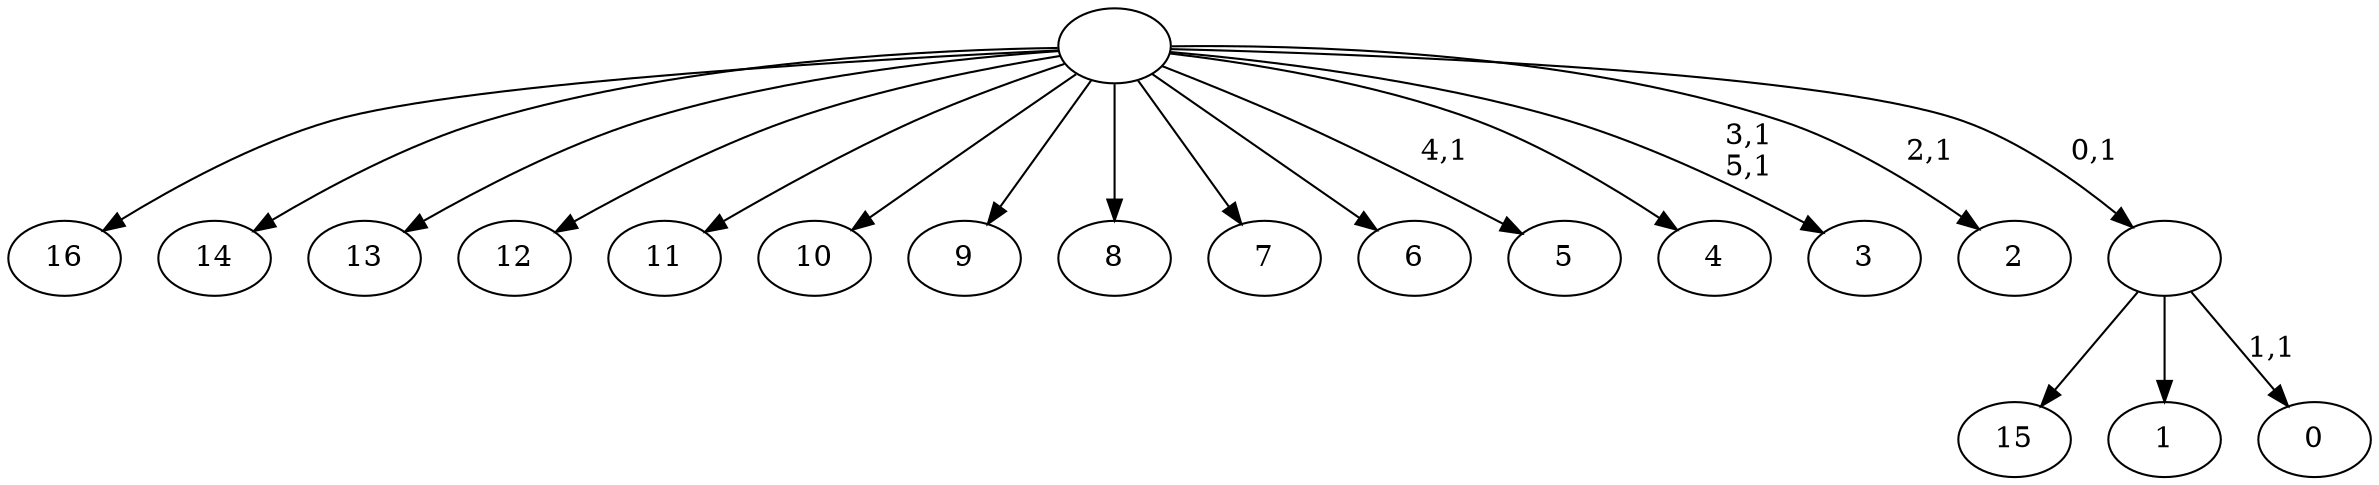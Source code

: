digraph T {
	23 [label="16"]
	22 [label="15"]
	21 [label="14"]
	20 [label="13"]
	19 [label="12"]
	18 [label="11"]
	17 [label="10"]
	16 [label="9"]
	15 [label="8"]
	14 [label="7"]
	13 [label="6"]
	12 [label="5"]
	10 [label="4"]
	9 [label="3"]
	6 [label="2"]
	4 [label="1"]
	3 [label="0"]
	1 [label=""]
	0 [label=""]
	1 -> 3 [label="1,1"]
	1 -> 22 [label=""]
	1 -> 4 [label=""]
	0 -> 6 [label="2,1"]
	0 -> 9 [label="3,1\n5,1"]
	0 -> 12 [label="4,1"]
	0 -> 23 [label=""]
	0 -> 21 [label=""]
	0 -> 20 [label=""]
	0 -> 19 [label=""]
	0 -> 18 [label=""]
	0 -> 17 [label=""]
	0 -> 16 [label=""]
	0 -> 15 [label=""]
	0 -> 14 [label=""]
	0 -> 13 [label=""]
	0 -> 10 [label=""]
	0 -> 1 [label="0,1"]
}
